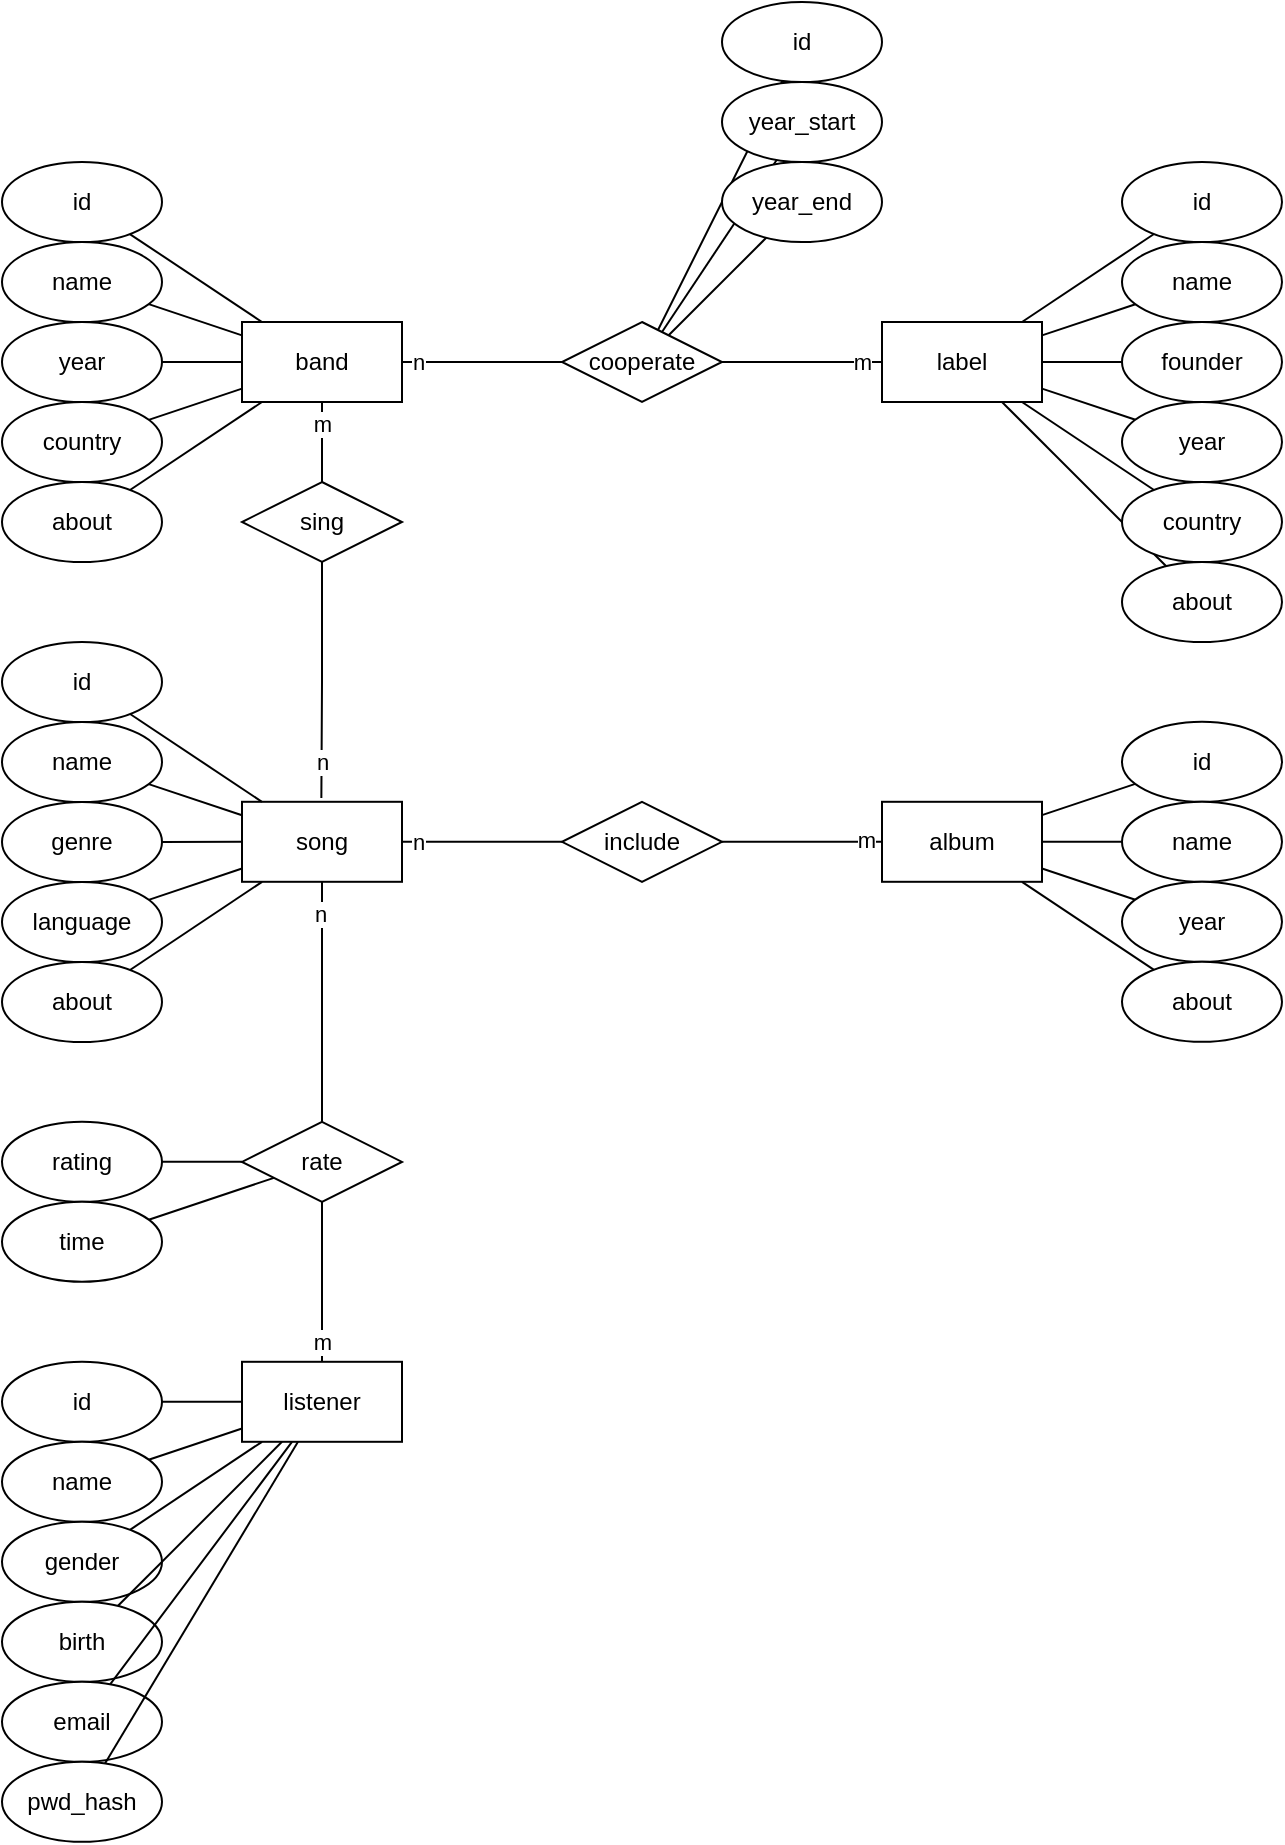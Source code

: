 <mxfile version="15.1.4" type="device"><diagram id="-kDysVxgds2vr210p7wb" name="Page-1"><mxGraphModel dx="942" dy="542" grid="1" gridSize="10" guides="1" tooltips="1" connect="1" arrows="1" fold="1" page="1" pageScale="1" pageWidth="850" pageHeight="1100" math="0" shadow="0"><root><mxCell id="0"/><mxCell id="1" parent="0"/><mxCell id="Z9X524wkciNLTdOmEbU--12" style="edgeStyle=orthogonalEdgeStyle;rounded=0;orthogonalLoop=1;jettySize=auto;html=1;entryX=0;entryY=0.5;entryDx=0;entryDy=0;endArrow=none;endFill=0;" parent="1" source="Z9X524wkciNLTdOmEbU--1" target="Z9X524wkciNLTdOmEbU--7" edge="1"><mxGeometry relative="1" as="geometry"/></mxCell><mxCell id="Z9X524wkciNLTdOmEbU--33" value="&lt;div&gt;n&lt;/div&gt;" style="edgeLabel;html=1;align=center;verticalAlign=middle;resizable=0;points=[];" parent="Z9X524wkciNLTdOmEbU--12" vertex="1" connectable="0"><mxGeometry x="-0.808" relative="1" as="geometry"><mxPoint as="offset"/></mxGeometry></mxCell><mxCell id="Z9X524wkciNLTdOmEbU--1" value="&lt;div&gt;band&lt;/div&gt;" style="rounded=0;whiteSpace=wrap;html=1;" parent="1" vertex="1"><mxGeometry x="120" y="160" width="80" height="40" as="geometry"/></mxCell><mxCell id="Z9X524wkciNLTdOmEbU--2" value="album" style="rounded=0;whiteSpace=wrap;html=1;" parent="1" vertex="1"><mxGeometry x="440" y="399.9" width="80" height="40" as="geometry"/></mxCell><mxCell id="Z9X524wkciNLTdOmEbU--18" style="edgeStyle=orthogonalEdgeStyle;rounded=0;orthogonalLoop=1;jettySize=auto;html=1;exitX=1;exitY=0.5;exitDx=0;exitDy=0;entryX=0;entryY=0.5;entryDx=0;entryDy=0;endArrow=none;endFill=0;" parent="1" source="Z9X524wkciNLTdOmEbU--4" target="Z9X524wkciNLTdOmEbU--9" edge="1"><mxGeometry relative="1" as="geometry"/></mxCell><mxCell id="Z9X524wkciNLTdOmEbU--25" value="&lt;div&gt;n&lt;/div&gt;" style="edgeLabel;html=1;align=center;verticalAlign=middle;resizable=0;points=[];" parent="Z9X524wkciNLTdOmEbU--18" vertex="1" connectable="0"><mxGeometry x="-0.808" relative="1" as="geometry"><mxPoint as="offset"/></mxGeometry></mxCell><mxCell id="Z9X524wkciNLTdOmEbU--4" value="&lt;div&gt;song&lt;/div&gt;" style="rounded=0;whiteSpace=wrap;html=1;" parent="1" vertex="1"><mxGeometry x="120" y="399.9" width="80" height="40" as="geometry"/></mxCell><mxCell id="96pDbHoNAlkyZkP23l0D-3" style="edgeStyle=none;rounded=0;orthogonalLoop=1;jettySize=auto;html=1;endArrow=none;endFill=0;" edge="1" parent="1" source="Z9X524wkciNLTdOmEbU--5" target="96pDbHoNAlkyZkP23l0D-1"><mxGeometry relative="1" as="geometry"/></mxCell><mxCell id="96pDbHoNAlkyZkP23l0D-5" value="m" style="edgeLabel;html=1;align=center;verticalAlign=middle;resizable=0;points=[];" vertex="1" connectable="0" parent="96pDbHoNAlkyZkP23l0D-3"><mxGeometry x="-0.602" relative="1" as="geometry"><mxPoint y="6" as="offset"/></mxGeometry></mxCell><mxCell id="Z9X524wkciNLTdOmEbU--5" value="listener" style="rounded=0;whiteSpace=wrap;html=1;" parent="1" vertex="1"><mxGeometry x="120" y="679.9" width="80" height="40" as="geometry"/></mxCell><mxCell id="Z9X524wkciNLTdOmEbU--108" style="edgeStyle=none;rounded=0;orthogonalLoop=1;jettySize=auto;html=1;endArrow=none;endFill=0;" parent="1" source="Z9X524wkciNLTdOmEbU--6" target="Z9X524wkciNLTdOmEbU--35" edge="1"><mxGeometry relative="1" as="geometry"/></mxCell><mxCell id="Z9X524wkciNLTdOmEbU--109" style="edgeStyle=none;rounded=0;orthogonalLoop=1;jettySize=auto;html=1;endArrow=none;endFill=0;" parent="1" source="Z9X524wkciNLTdOmEbU--6" target="Z9X524wkciNLTdOmEbU--36" edge="1"><mxGeometry relative="1" as="geometry"/></mxCell><mxCell id="Z9X524wkciNLTdOmEbU--111" style="edgeStyle=none;rounded=0;orthogonalLoop=1;jettySize=auto;html=1;endArrow=none;endFill=0;" parent="1" source="Z9X524wkciNLTdOmEbU--6" target="Z9X524wkciNLTdOmEbU--37" edge="1"><mxGeometry relative="1" as="geometry"/></mxCell><mxCell id="Z9X524wkciNLTdOmEbU--112" style="edgeStyle=none;rounded=0;orthogonalLoop=1;jettySize=auto;html=1;endArrow=none;endFill=0;" parent="1" source="Z9X524wkciNLTdOmEbU--6" target="Z9X524wkciNLTdOmEbU--38" edge="1"><mxGeometry relative="1" as="geometry"/></mxCell><mxCell id="Z9X524wkciNLTdOmEbU--113" style="edgeStyle=none;rounded=0;orthogonalLoop=1;jettySize=auto;html=1;endArrow=none;endFill=0;" parent="1" source="Z9X524wkciNLTdOmEbU--6" target="Z9X524wkciNLTdOmEbU--39" edge="1"><mxGeometry relative="1" as="geometry"/></mxCell><mxCell id="Z9X524wkciNLTdOmEbU--115" style="edgeStyle=none;rounded=0;orthogonalLoop=1;jettySize=auto;html=1;endArrow=none;endFill=0;" parent="1" source="Z9X524wkciNLTdOmEbU--6" target="Z9X524wkciNLTdOmEbU--40" edge="1"><mxGeometry relative="1" as="geometry"/></mxCell><mxCell id="Z9X524wkciNLTdOmEbU--6" value="&lt;div&gt;label&lt;/div&gt;" style="rounded=0;whiteSpace=wrap;html=1;" parent="1" vertex="1"><mxGeometry x="440" y="160" width="80" height="40" as="geometry"/></mxCell><mxCell id="Z9X524wkciNLTdOmEbU--15" style="edgeStyle=orthogonalEdgeStyle;rounded=0;orthogonalLoop=1;jettySize=auto;html=1;entryX=0;entryY=0.5;entryDx=0;entryDy=0;endArrow=none;endFill=0;" parent="1" source="Z9X524wkciNLTdOmEbU--7" target="Z9X524wkciNLTdOmEbU--6" edge="1"><mxGeometry relative="1" as="geometry"/></mxCell><mxCell id="Z9X524wkciNLTdOmEbU--34" value="m" style="edgeLabel;html=1;align=center;verticalAlign=middle;resizable=0;points=[];" parent="Z9X524wkciNLTdOmEbU--15" vertex="1" connectable="0"><mxGeometry x="0.739" relative="1" as="geometry"><mxPoint as="offset"/></mxGeometry></mxCell><mxCell id="Z9X524wkciNLTdOmEbU--105" style="edgeStyle=none;rounded=0;orthogonalLoop=1;jettySize=auto;html=1;endArrow=none;endFill=0;" parent="1" source="Z9X524wkciNLTdOmEbU--7" target="Z9X524wkciNLTdOmEbU--82" edge="1"><mxGeometry relative="1" as="geometry"/></mxCell><mxCell id="Z9X524wkciNLTdOmEbU--106" style="edgeStyle=none;rounded=0;orthogonalLoop=1;jettySize=auto;html=1;endArrow=none;endFill=0;" parent="1" source="Z9X524wkciNLTdOmEbU--7" target="Z9X524wkciNLTdOmEbU--83" edge="1"><mxGeometry relative="1" as="geometry"/></mxCell><mxCell id="Z9X524wkciNLTdOmEbU--107" style="edgeStyle=none;rounded=0;orthogonalLoop=1;jettySize=auto;html=1;endArrow=none;endFill=0;" parent="1" source="Z9X524wkciNLTdOmEbU--7" target="Z9X524wkciNLTdOmEbU--84" edge="1"><mxGeometry relative="1" as="geometry"/></mxCell><mxCell id="Z9X524wkciNLTdOmEbU--7" value="cooperate" style="rhombus;whiteSpace=wrap;html=1;" parent="1" vertex="1"><mxGeometry x="280" y="160" width="80" height="40" as="geometry"/></mxCell><mxCell id="Z9X524wkciNLTdOmEbU--16" style="edgeStyle=orthogonalEdgeStyle;rounded=0;orthogonalLoop=1;jettySize=auto;html=1;exitX=0.5;exitY=0;exitDx=0;exitDy=0;entryX=0.5;entryY=1;entryDx=0;entryDy=0;endArrow=none;endFill=0;" parent="1" source="Z9X524wkciNLTdOmEbU--8" target="Z9X524wkciNLTdOmEbU--1" edge="1"><mxGeometry relative="1" as="geometry"/></mxCell><mxCell id="Z9X524wkciNLTdOmEbU--32" value="m" style="edgeLabel;html=1;align=center;verticalAlign=middle;resizable=0;points=[];" parent="Z9X524wkciNLTdOmEbU--16" vertex="1" connectable="0"><mxGeometry x="0.68" y="-1" relative="1" as="geometry"><mxPoint x="-1" y="4" as="offset"/></mxGeometry></mxCell><mxCell id="Z9X524wkciNLTdOmEbU--17" style="edgeStyle=orthogonalEdgeStyle;rounded=0;orthogonalLoop=1;jettySize=auto;html=1;exitX=0.5;exitY=1;exitDx=0;exitDy=0;entryX=0.496;entryY=-0.047;entryDx=0;entryDy=0;entryPerimeter=0;endArrow=none;endFill=0;" parent="1" source="Z9X524wkciNLTdOmEbU--8" target="Z9X524wkciNLTdOmEbU--4" edge="1"><mxGeometry relative="1" as="geometry"/></mxCell><mxCell id="Z9X524wkciNLTdOmEbU--31" value="&lt;div&gt;n&lt;/div&gt;" style="edgeLabel;html=1;align=center;verticalAlign=middle;resizable=0;points=[];" parent="Z9X524wkciNLTdOmEbU--17" vertex="1" connectable="0"><mxGeometry x="0.739" relative="1" as="geometry"><mxPoint y="-3" as="offset"/></mxGeometry></mxCell><mxCell id="Z9X524wkciNLTdOmEbU--8" value="&lt;div&gt;sing&lt;/div&gt;" style="rhombus;whiteSpace=wrap;html=1;" parent="1" vertex="1"><mxGeometry x="120" y="240" width="80" height="40" as="geometry"/></mxCell><mxCell id="Z9X524wkciNLTdOmEbU--19" style="edgeStyle=orthogonalEdgeStyle;rounded=0;orthogonalLoop=1;jettySize=auto;html=1;exitX=1;exitY=0.5;exitDx=0;exitDy=0;entryX=0;entryY=0.5;entryDx=0;entryDy=0;endArrow=none;endFill=0;" parent="1" source="Z9X524wkciNLTdOmEbU--9" target="Z9X524wkciNLTdOmEbU--2" edge="1"><mxGeometry relative="1" as="geometry"/></mxCell><mxCell id="Z9X524wkciNLTdOmEbU--26" value="&lt;div&gt;m&lt;/div&gt;" style="edgeLabel;html=1;align=center;verticalAlign=middle;resizable=0;points=[];" parent="Z9X524wkciNLTdOmEbU--19" vertex="1" connectable="0"><mxGeometry x="0.799" y="1" relative="1" as="geometry"><mxPoint as="offset"/></mxGeometry></mxCell><mxCell id="Z9X524wkciNLTdOmEbU--9" value="&lt;div&gt;include&lt;/div&gt;" style="rhombus;whiteSpace=wrap;html=1;" parent="1" vertex="1"><mxGeometry x="280" y="399.9" width="80" height="40" as="geometry"/></mxCell><mxCell id="Z9X524wkciNLTdOmEbU--35" value="id" style="ellipse;whiteSpace=wrap;html=1;" parent="1" vertex="1"><mxGeometry x="560" y="80" width="80" height="40" as="geometry"/></mxCell><mxCell id="Z9X524wkciNLTdOmEbU--36" value="name" style="ellipse;whiteSpace=wrap;html=1;" parent="1" vertex="1"><mxGeometry x="560" y="120" width="80" height="40" as="geometry"/></mxCell><mxCell id="Z9X524wkciNLTdOmEbU--37" value="&lt;div&gt;founder&lt;/div&gt;" style="ellipse;whiteSpace=wrap;html=1;" parent="1" vertex="1"><mxGeometry x="560" y="160" width="80" height="40" as="geometry"/></mxCell><mxCell id="Z9X524wkciNLTdOmEbU--38" value="year" style="ellipse;whiteSpace=wrap;html=1;" parent="1" vertex="1"><mxGeometry x="560" y="200" width="80" height="40" as="geometry"/></mxCell><mxCell id="Z9X524wkciNLTdOmEbU--39" value="&lt;div&gt;country&lt;/div&gt;" style="ellipse;whiteSpace=wrap;html=1;" parent="1" vertex="1"><mxGeometry x="560" y="240" width="80" height="40" as="geometry"/></mxCell><mxCell id="Z9X524wkciNLTdOmEbU--40" value="about" style="ellipse;whiteSpace=wrap;html=1;" parent="1" vertex="1"><mxGeometry x="560" y="280" width="80" height="40" as="geometry"/></mxCell><mxCell id="Z9X524wkciNLTdOmEbU--100" style="edgeStyle=none;rounded=0;orthogonalLoop=1;jettySize=auto;html=1;endArrow=none;endFill=0;" parent="1" source="Z9X524wkciNLTdOmEbU--41" target="Z9X524wkciNLTdOmEbU--1" edge="1"><mxGeometry relative="1" as="geometry"/></mxCell><mxCell id="Z9X524wkciNLTdOmEbU--41" value="id" style="ellipse;whiteSpace=wrap;html=1;" parent="1" vertex="1"><mxGeometry y="80" width="80" height="40" as="geometry"/></mxCell><mxCell id="Z9X524wkciNLTdOmEbU--101" style="edgeStyle=none;rounded=0;orthogonalLoop=1;jettySize=auto;html=1;endArrow=none;endFill=0;" parent="1" source="Z9X524wkciNLTdOmEbU--42" target="Z9X524wkciNLTdOmEbU--1" edge="1"><mxGeometry relative="1" as="geometry"/></mxCell><mxCell id="Z9X524wkciNLTdOmEbU--42" value="name" style="ellipse;whiteSpace=wrap;html=1;" parent="1" vertex="1"><mxGeometry y="120" width="80" height="40" as="geometry"/></mxCell><mxCell id="Z9X524wkciNLTdOmEbU--102" style="edgeStyle=none;rounded=0;orthogonalLoop=1;jettySize=auto;html=1;endArrow=none;endFill=0;" parent="1" source="Z9X524wkciNLTdOmEbU--44" target="Z9X524wkciNLTdOmEbU--1" edge="1"><mxGeometry relative="1" as="geometry"/></mxCell><mxCell id="Z9X524wkciNLTdOmEbU--44" value="&lt;div&gt;year&lt;/div&gt;" style="ellipse;whiteSpace=wrap;html=1;" parent="1" vertex="1"><mxGeometry y="160" width="80" height="40" as="geometry"/></mxCell><mxCell id="Z9X524wkciNLTdOmEbU--103" style="edgeStyle=none;rounded=0;orthogonalLoop=1;jettySize=auto;html=1;endArrow=none;endFill=0;" parent="1" source="Z9X524wkciNLTdOmEbU--45" target="Z9X524wkciNLTdOmEbU--1" edge="1"><mxGeometry relative="1" as="geometry"/></mxCell><mxCell id="Z9X524wkciNLTdOmEbU--45" value="&lt;div&gt;country&lt;/div&gt;" style="ellipse;whiteSpace=wrap;html=1;" parent="1" vertex="1"><mxGeometry y="200" width="80" height="40" as="geometry"/></mxCell><mxCell id="Z9X524wkciNLTdOmEbU--104" style="edgeStyle=none;rounded=0;orthogonalLoop=1;jettySize=auto;html=1;endArrow=none;endFill=0;" parent="1" source="Z9X524wkciNLTdOmEbU--46" target="Z9X524wkciNLTdOmEbU--1" edge="1"><mxGeometry relative="1" as="geometry"/></mxCell><mxCell id="Z9X524wkciNLTdOmEbU--46" value="about" style="ellipse;whiteSpace=wrap;html=1;" parent="1" vertex="1"><mxGeometry y="240" width="80" height="40" as="geometry"/></mxCell><mxCell id="Z9X524wkciNLTdOmEbU--95" style="edgeStyle=none;rounded=0;orthogonalLoop=1;jettySize=auto;html=1;endArrow=none;endFill=0;" parent="1" source="Z9X524wkciNLTdOmEbU--47" target="Z9X524wkciNLTdOmEbU--4" edge="1"><mxGeometry relative="1" as="geometry"/></mxCell><mxCell id="Z9X524wkciNLTdOmEbU--47" value="id" style="ellipse;whiteSpace=wrap;html=1;" parent="1" vertex="1"><mxGeometry y="320" width="80" height="40" as="geometry"/></mxCell><mxCell id="Z9X524wkciNLTdOmEbU--96" style="edgeStyle=none;rounded=0;orthogonalLoop=1;jettySize=auto;html=1;endArrow=none;endFill=0;" parent="1" source="Z9X524wkciNLTdOmEbU--48" target="Z9X524wkciNLTdOmEbU--4" edge="1"><mxGeometry relative="1" as="geometry"/></mxCell><mxCell id="Z9X524wkciNLTdOmEbU--48" value="name" style="ellipse;whiteSpace=wrap;html=1;" parent="1" vertex="1"><mxGeometry y="360" width="80" height="40" as="geometry"/></mxCell><mxCell id="Z9X524wkciNLTdOmEbU--97" style="edgeStyle=none;rounded=0;orthogonalLoop=1;jettySize=auto;html=1;endArrow=none;endFill=0;" parent="1" source="Z9X524wkciNLTdOmEbU--49" target="Z9X524wkciNLTdOmEbU--4" edge="1"><mxGeometry relative="1" as="geometry"/></mxCell><mxCell id="Z9X524wkciNLTdOmEbU--49" value="genre" style="ellipse;whiteSpace=wrap;html=1;" parent="1" vertex="1"><mxGeometry y="400" width="80" height="40" as="geometry"/></mxCell><mxCell id="Z9X524wkciNLTdOmEbU--98" style="edgeStyle=none;rounded=0;orthogonalLoop=1;jettySize=auto;html=1;endArrow=none;endFill=0;" parent="1" source="Z9X524wkciNLTdOmEbU--50" target="Z9X524wkciNLTdOmEbU--4" edge="1"><mxGeometry relative="1" as="geometry"/></mxCell><mxCell id="Z9X524wkciNLTdOmEbU--50" value="&lt;div&gt;language&lt;/div&gt;" style="ellipse;whiteSpace=wrap;html=1;" parent="1" vertex="1"><mxGeometry y="440" width="80" height="40" as="geometry"/></mxCell><mxCell id="Z9X524wkciNLTdOmEbU--99" style="edgeStyle=none;rounded=0;orthogonalLoop=1;jettySize=auto;html=1;endArrow=none;endFill=0;" parent="1" source="Z9X524wkciNLTdOmEbU--52" target="Z9X524wkciNLTdOmEbU--4" edge="1"><mxGeometry relative="1" as="geometry"/></mxCell><mxCell id="Z9X524wkciNLTdOmEbU--52" value="about" style="ellipse;whiteSpace=wrap;html=1;" parent="1" vertex="1"><mxGeometry y="480" width="80" height="40" as="geometry"/></mxCell><mxCell id="Z9X524wkciNLTdOmEbU--116" style="edgeStyle=none;rounded=0;orthogonalLoop=1;jettySize=auto;html=1;endArrow=none;endFill=0;" parent="1" source="Z9X524wkciNLTdOmEbU--53" target="Z9X524wkciNLTdOmEbU--2" edge="1"><mxGeometry relative="1" as="geometry"/></mxCell><mxCell id="Z9X524wkciNLTdOmEbU--53" value="id" style="ellipse;whiteSpace=wrap;html=1;" parent="1" vertex="1"><mxGeometry x="560" y="359.9" width="80" height="40" as="geometry"/></mxCell><mxCell id="Z9X524wkciNLTdOmEbU--117" style="edgeStyle=none;rounded=0;orthogonalLoop=1;jettySize=auto;html=1;endArrow=none;endFill=0;" parent="1" source="Z9X524wkciNLTdOmEbU--54" target="Z9X524wkciNLTdOmEbU--2" edge="1"><mxGeometry relative="1" as="geometry"/></mxCell><mxCell id="Z9X524wkciNLTdOmEbU--54" value="name" style="ellipse;whiteSpace=wrap;html=1;" parent="1" vertex="1"><mxGeometry x="560" y="399.9" width="80" height="40" as="geometry"/></mxCell><mxCell id="Z9X524wkciNLTdOmEbU--118" style="edgeStyle=none;rounded=0;orthogonalLoop=1;jettySize=auto;html=1;endArrow=none;endFill=0;" parent="1" source="Z9X524wkciNLTdOmEbU--56" target="Z9X524wkciNLTdOmEbU--2" edge="1"><mxGeometry relative="1" as="geometry"/></mxCell><mxCell id="Z9X524wkciNLTdOmEbU--56" value="year" style="ellipse;whiteSpace=wrap;html=1;" parent="1" vertex="1"><mxGeometry x="560" y="439.9" width="80" height="40" as="geometry"/></mxCell><mxCell id="Z9X524wkciNLTdOmEbU--119" style="edgeStyle=none;rounded=0;orthogonalLoop=1;jettySize=auto;html=1;endArrow=none;endFill=0;" parent="1" source="Z9X524wkciNLTdOmEbU--58" target="Z9X524wkciNLTdOmEbU--2" edge="1"><mxGeometry relative="1" as="geometry"/></mxCell><mxCell id="Z9X524wkciNLTdOmEbU--58" value="about" style="ellipse;whiteSpace=wrap;html=1;" parent="1" vertex="1"><mxGeometry x="560" y="479.9" width="80" height="40" as="geometry"/></mxCell><mxCell id="Z9X524wkciNLTdOmEbU--121" style="edgeStyle=none;rounded=0;orthogonalLoop=1;jettySize=auto;html=1;endArrow=none;endFill=0;" parent="1" source="Z9X524wkciNLTdOmEbU--60" target="96pDbHoNAlkyZkP23l0D-1" edge="1"><mxGeometry relative="1" as="geometry"/></mxCell><mxCell id="Z9X524wkciNLTdOmEbU--60" value="rating" style="ellipse;whiteSpace=wrap;html=1;" parent="1" vertex="1"><mxGeometry y="559.9" width="80" height="40" as="geometry"/></mxCell><mxCell id="Z9X524wkciNLTdOmEbU--122" style="edgeStyle=none;rounded=0;orthogonalLoop=1;jettySize=auto;html=1;endArrow=none;endFill=0;" parent="1" source="Z9X524wkciNLTdOmEbU--61" target="96pDbHoNAlkyZkP23l0D-1" edge="1"><mxGeometry relative="1" as="geometry"/></mxCell><mxCell id="Z9X524wkciNLTdOmEbU--61" value="time" style="ellipse;whiteSpace=wrap;html=1;" parent="1" vertex="1"><mxGeometry y="599.9" width="80" height="40" as="geometry"/></mxCell><mxCell id="Z9X524wkciNLTdOmEbU--123" style="edgeStyle=none;rounded=0;orthogonalLoop=1;jettySize=auto;html=1;endArrow=none;endFill=0;" parent="1" source="Z9X524wkciNLTdOmEbU--65" target="Z9X524wkciNLTdOmEbU--5" edge="1"><mxGeometry relative="1" as="geometry"/></mxCell><mxCell id="Z9X524wkciNLTdOmEbU--65" value="id" style="ellipse;whiteSpace=wrap;html=1;" parent="1" vertex="1"><mxGeometry y="679.9" width="80" height="40" as="geometry"/></mxCell><mxCell id="Z9X524wkciNLTdOmEbU--124" style="edgeStyle=none;rounded=0;orthogonalLoop=1;jettySize=auto;html=1;endArrow=none;endFill=0;" parent="1" source="Z9X524wkciNLTdOmEbU--66" target="Z9X524wkciNLTdOmEbU--5" edge="1"><mxGeometry relative="1" as="geometry"/></mxCell><mxCell id="Z9X524wkciNLTdOmEbU--66" value="name" style="ellipse;whiteSpace=wrap;html=1;" parent="1" vertex="1"><mxGeometry y="719.9" width="80" height="40" as="geometry"/></mxCell><mxCell id="Z9X524wkciNLTdOmEbU--125" style="edgeStyle=none;rounded=0;orthogonalLoop=1;jettySize=auto;html=1;endArrow=none;endFill=0;" parent="1" source="Z9X524wkciNLTdOmEbU--67" target="Z9X524wkciNLTdOmEbU--5" edge="1"><mxGeometry relative="1" as="geometry"/></mxCell><mxCell id="Z9X524wkciNLTdOmEbU--67" value="gender" style="ellipse;whiteSpace=wrap;html=1;" parent="1" vertex="1"><mxGeometry y="759.9" width="80" height="40" as="geometry"/></mxCell><mxCell id="Z9X524wkciNLTdOmEbU--128" style="edgeStyle=none;rounded=0;orthogonalLoop=1;jettySize=auto;html=1;endArrow=none;endFill=0;" parent="1" source="Z9X524wkciNLTdOmEbU--68" target="Z9X524wkciNLTdOmEbU--5" edge="1"><mxGeometry relative="1" as="geometry"/></mxCell><mxCell id="Z9X524wkciNLTdOmEbU--68" value="birth" style="ellipse;whiteSpace=wrap;html=1;" parent="1" vertex="1"><mxGeometry y="799.9" width="80" height="40" as="geometry"/></mxCell><mxCell id="Z9X524wkciNLTdOmEbU--130" style="edgeStyle=none;rounded=0;orthogonalLoop=1;jettySize=auto;html=1;endArrow=none;endFill=0;" parent="1" source="Z9X524wkciNLTdOmEbU--69" target="Z9X524wkciNLTdOmEbU--5" edge="1"><mxGeometry relative="1" as="geometry"/></mxCell><mxCell id="Z9X524wkciNLTdOmEbU--69" value="email" style="ellipse;whiteSpace=wrap;html=1;" parent="1" vertex="1"><mxGeometry y="839.9" width="80" height="40" as="geometry"/></mxCell><mxCell id="Z9X524wkciNLTdOmEbU--129" style="edgeStyle=none;rounded=0;orthogonalLoop=1;jettySize=auto;html=1;endArrow=none;endFill=0;" parent="1" source="Z9X524wkciNLTdOmEbU--70" target="Z9X524wkciNLTdOmEbU--5" edge="1"><mxGeometry relative="1" as="geometry"/></mxCell><mxCell id="Z9X524wkciNLTdOmEbU--70" value="pwd_hash" style="ellipse;whiteSpace=wrap;html=1;" parent="1" vertex="1"><mxGeometry y="879.9" width="80" height="40" as="geometry"/></mxCell><mxCell id="Z9X524wkciNLTdOmEbU--82" value="id" style="ellipse;whiteSpace=wrap;html=1;" parent="1" vertex="1"><mxGeometry x="360" width="80" height="40" as="geometry"/></mxCell><mxCell id="Z9X524wkciNLTdOmEbU--83" value="&lt;div&gt;year_start&lt;/div&gt;" style="ellipse;whiteSpace=wrap;html=1;" parent="1" vertex="1"><mxGeometry x="360" y="40" width="80" height="40" as="geometry"/></mxCell><mxCell id="Z9X524wkciNLTdOmEbU--84" value="&lt;div&gt;year_end&lt;/div&gt;" style="ellipse;whiteSpace=wrap;html=1;" parent="1" vertex="1"><mxGeometry x="360" y="80" width="80" height="40" as="geometry"/></mxCell><mxCell id="96pDbHoNAlkyZkP23l0D-2" style="rounded=0;orthogonalLoop=1;jettySize=auto;html=1;endArrow=none;endFill=0;" edge="1" parent="1" source="96pDbHoNAlkyZkP23l0D-1" target="Z9X524wkciNLTdOmEbU--4"><mxGeometry relative="1" as="geometry"/></mxCell><mxCell id="96pDbHoNAlkyZkP23l0D-4" value="&lt;div&gt;n&lt;/div&gt;" style="edgeLabel;html=1;align=center;verticalAlign=middle;resizable=0;points=[];" vertex="1" connectable="0" parent="96pDbHoNAlkyZkP23l0D-2"><mxGeometry x="0.732" y="1" relative="1" as="geometry"><mxPoint as="offset"/></mxGeometry></mxCell><mxCell id="96pDbHoNAlkyZkP23l0D-1" value="&lt;div&gt;rate&lt;/div&gt;" style="rhombus;whiteSpace=wrap;html=1;" vertex="1" parent="1"><mxGeometry x="120" y="559.9" width="80" height="40.1" as="geometry"/></mxCell></root></mxGraphModel></diagram></mxfile>